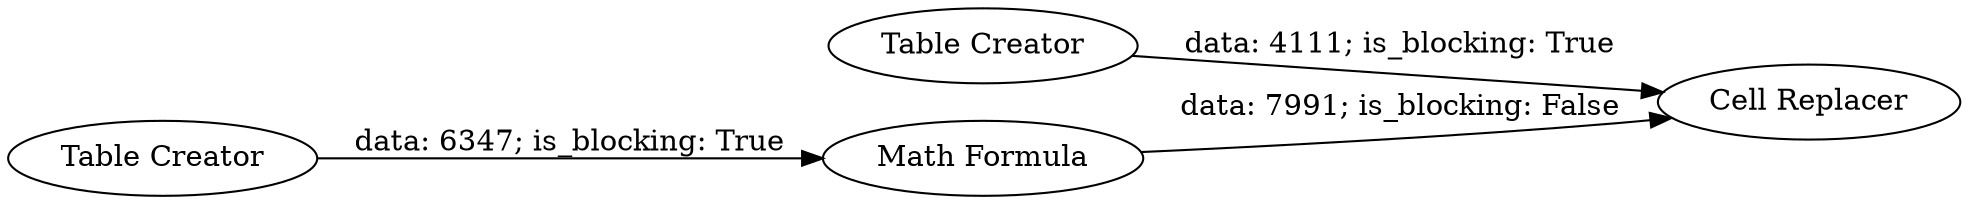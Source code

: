 digraph {
	"3888900149826392056_2" [label="Math Formula"]
	"3888900149826392056_3" [label="Table Creator"]
	"3888900149826392056_1" [label="Table Creator"]
	"3888900149826392056_4" [label="Cell Replacer"]
	"3888900149826392056_2" -> "3888900149826392056_4" [label="data: 7991; is_blocking: False"]
	"3888900149826392056_1" -> "3888900149826392056_2" [label="data: 6347; is_blocking: True"]
	"3888900149826392056_3" -> "3888900149826392056_4" [label="data: 4111; is_blocking: True"]
	rankdir=LR
}
